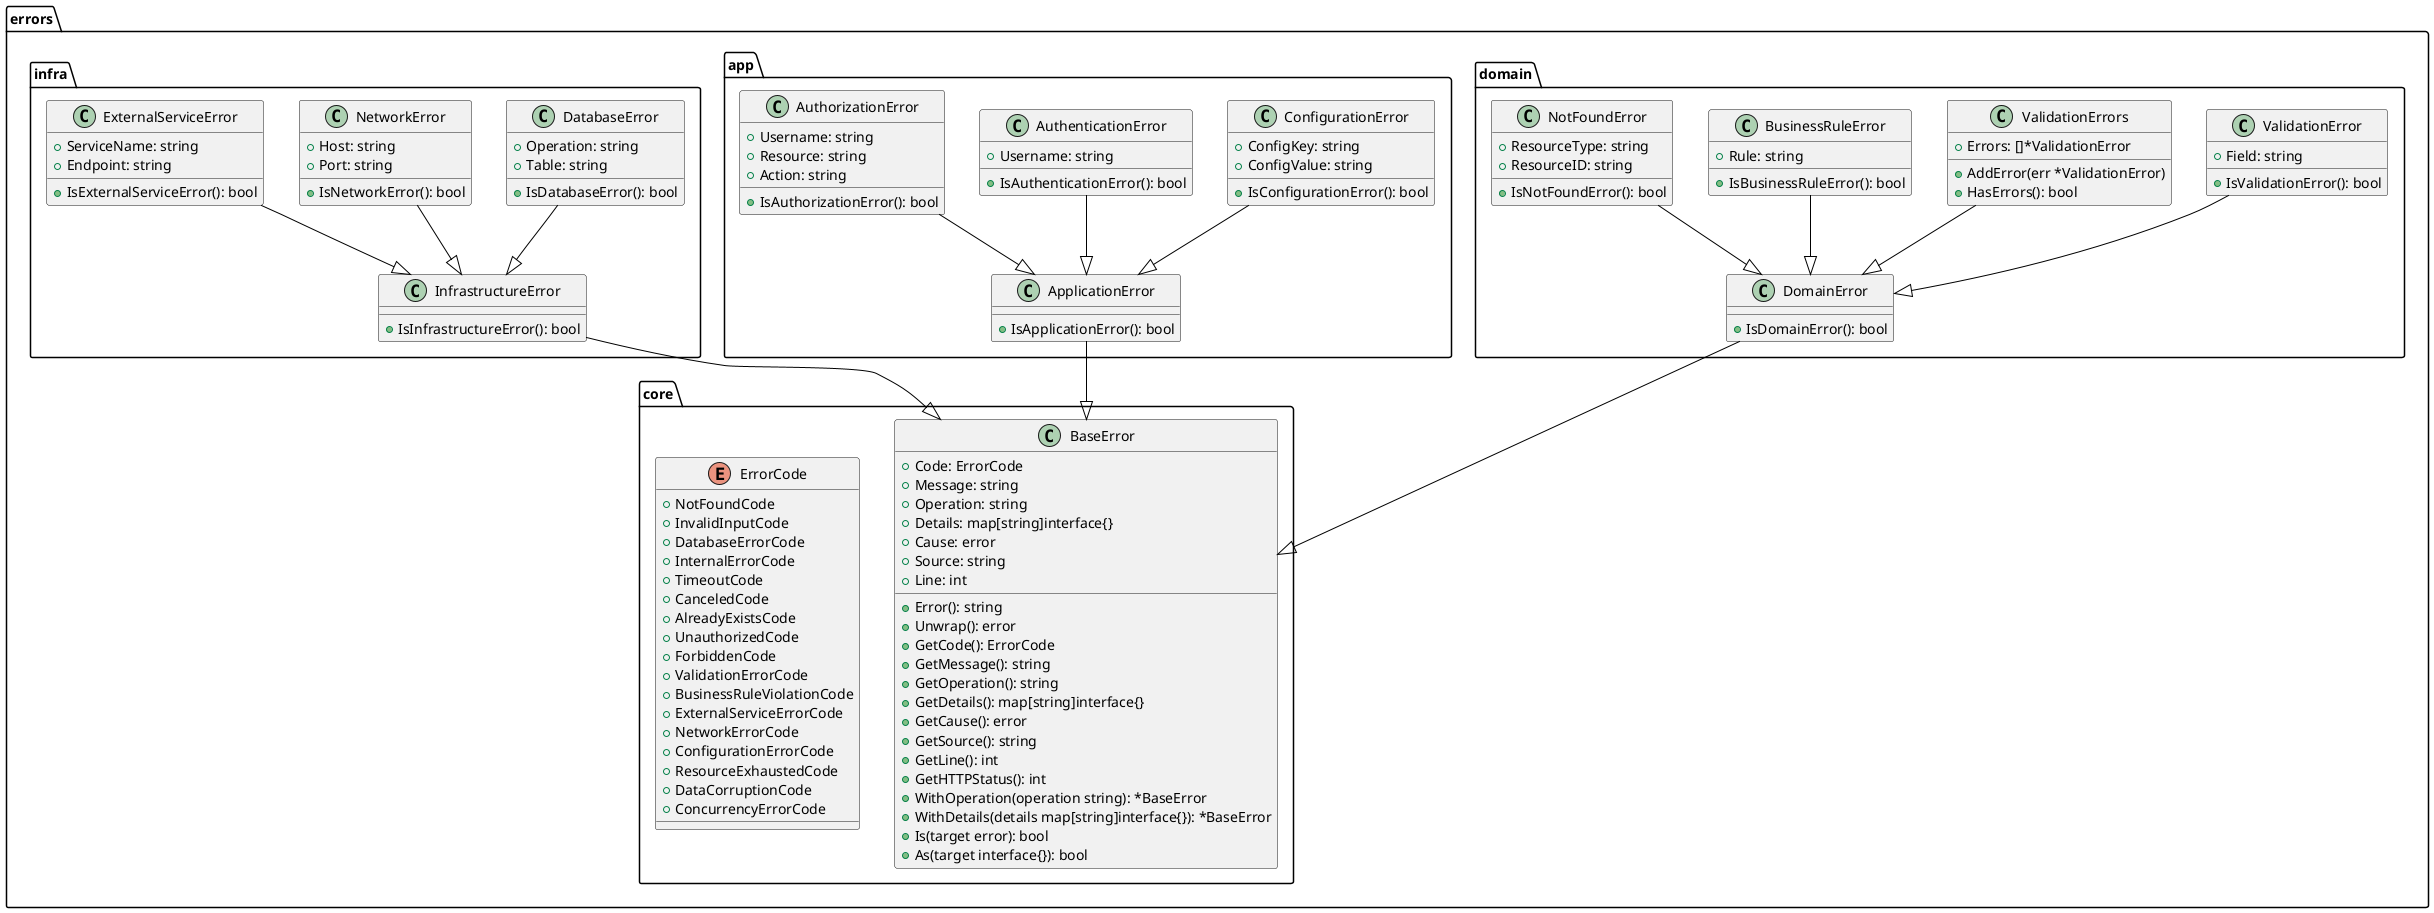 @startuml Error Handling System

skinparam componentStyle uml2
skinparam component {
  BackgroundColor White
  BorderColor Black
  ArrowColor Black
}

package "errors" as errors {
  package "core" as core {
    class "BaseError" as BaseError {
      +Code: ErrorCode
      +Message: string
      +Operation: string
      +Details: map[string]interface{}
      +Cause: error
      +Source: string
      +Line: int
      +Error(): string
      +Unwrap(): error
      +GetCode(): ErrorCode
      +GetMessage(): string
      +GetOperation(): string
      +GetDetails(): map[string]interface{}
      +GetCause(): error
      +GetSource(): string
      +GetLine(): int
      +GetHTTPStatus(): int
      +WithOperation(operation string): *BaseError
      +WithDetails(details map[string]interface{}): *BaseError
      +Is(target error): bool
      +As(target interface{}): bool
    }

    enum "ErrorCode" as ErrorCode {
      +NotFoundCode
      +InvalidInputCode
      +DatabaseErrorCode
      +InternalErrorCode
      +TimeoutCode
      +CanceledCode
      +AlreadyExistsCode
      +UnauthorizedCode
      +ForbiddenCode
      +ValidationErrorCode
      +BusinessRuleViolationCode
      +ExternalServiceErrorCode
      +NetworkErrorCode
      +ConfigurationErrorCode
      +ResourceExhaustedCode
      +DataCorruptionCode
      +ConcurrencyErrorCode
    }
  }

  package "domain" as domain {
    class "DomainError" as DomainError {
      +IsDomainError(): bool
    }

    class "ValidationError" as ValidationError {
      +Field: string
      +IsValidationError(): bool
    }

    class "ValidationErrors" as ValidationErrors {
      +Errors: []*ValidationError
      +AddError(err *ValidationError)
      +HasErrors(): bool
    }

    class "BusinessRuleError" as BusinessRuleError {
      +Rule: string
      +IsBusinessRuleError(): bool
    }

    class "NotFoundError" as NotFoundError {
      +ResourceType: string
      +ResourceID: string
      +IsNotFoundError(): bool
    }
  }

  package "app" as app {
    class "ApplicationError" as ApplicationError {
      +IsApplicationError(): bool
    }

    class "ConfigurationError" as ConfigurationError {
      +ConfigKey: string
      +ConfigValue: string
      +IsConfigurationError(): bool
    }

    class "AuthenticationError" as AuthenticationError {
      +Username: string
      +IsAuthenticationError(): bool
    }

    class "AuthorizationError" as AuthorizationError {
      +Username: string
      +Resource: string
      +Action: string
      +IsAuthorizationError(): bool
    }
  }

  package "infra" as infra {
    class "InfrastructureError" as InfrastructureError {
      +IsInfrastructureError(): bool
    }

    class "DatabaseError" as DatabaseError {
      +Operation: string
      +Table: string
      +IsDatabaseError(): bool
    }

    class "NetworkError" as NetworkError {
      +Host: string
      +Port: string
      +IsNetworkError(): bool
    }

    class "ExternalServiceError" as ExternalServiceError {
      +ServiceName: string
      +Endpoint: string
      +IsExternalServiceError(): bool
    }
  }
}

' Relationships
DomainError --|> BaseError
ValidationError --|> DomainError
ValidationErrors --|> DomainError
BusinessRuleError --|> DomainError
NotFoundError --|> DomainError

ApplicationError --|> BaseError
ConfigurationError --|> ApplicationError
AuthenticationError --|> ApplicationError
AuthorizationError --|> ApplicationError

InfrastructureError --|> BaseError
DatabaseError --|> InfrastructureError
NetworkError --|> InfrastructureError
ExternalServiceError --|> InfrastructureError

@enduml